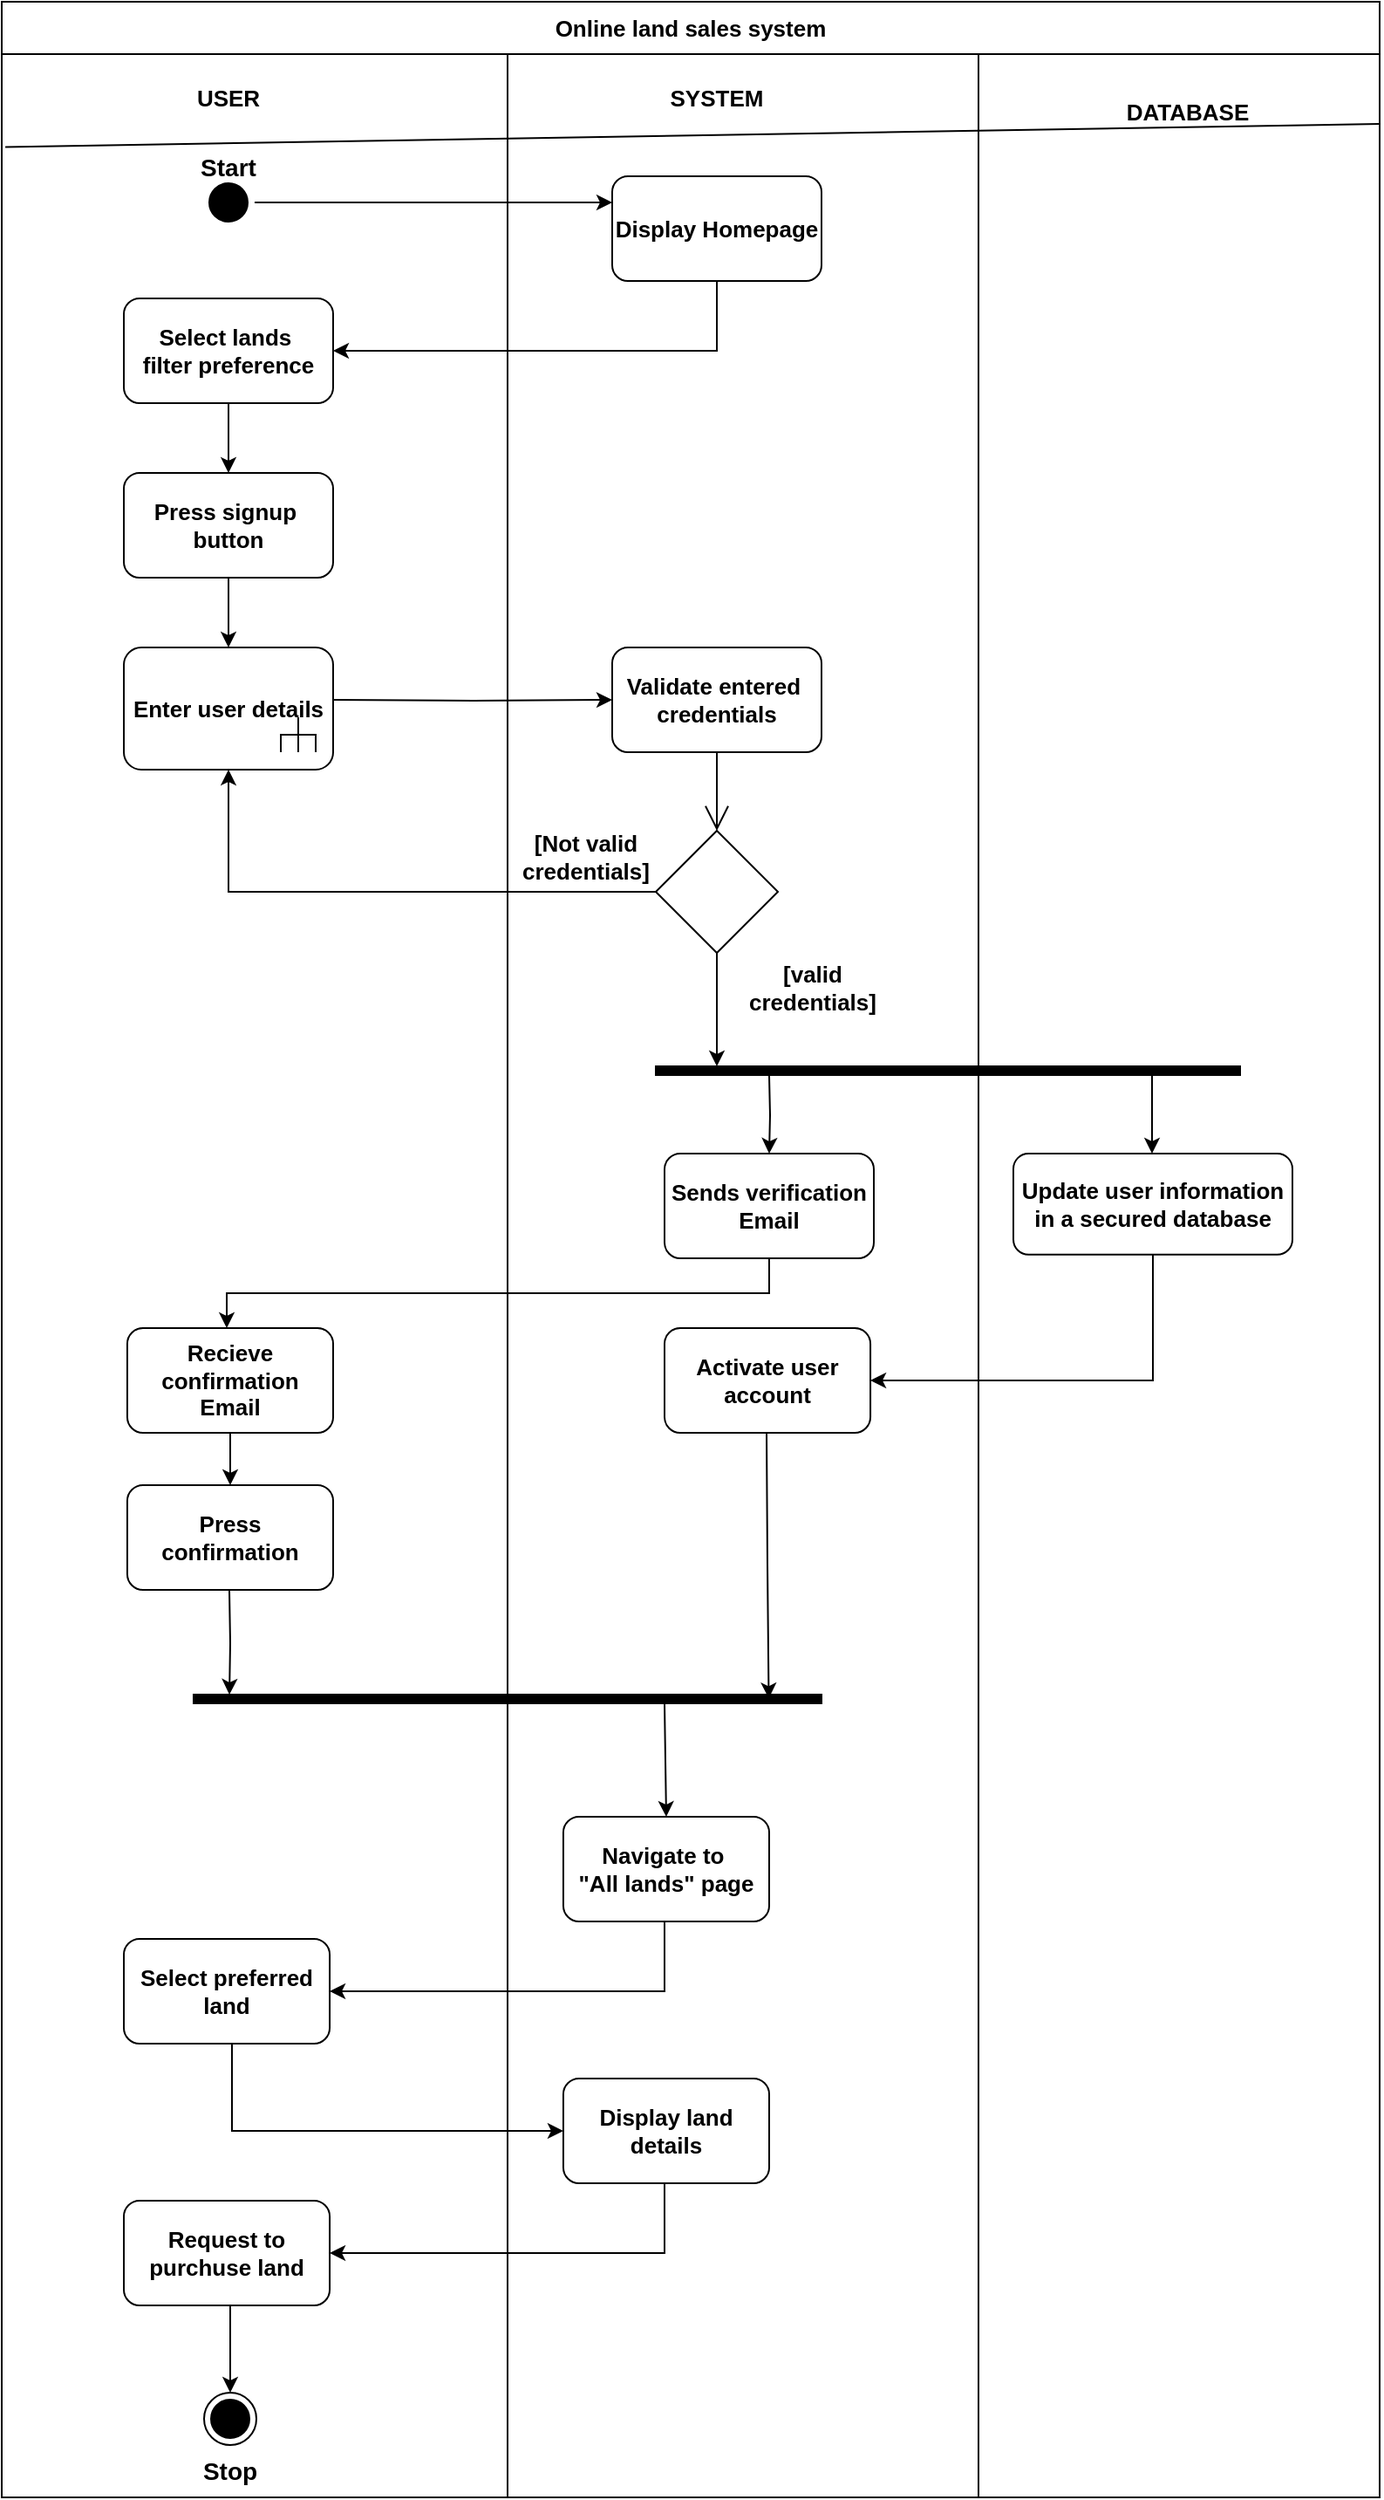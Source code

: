 <mxfile version="24.2.2" type="device">
  <diagram name="Page-1" id="wheWkL0AoxxiBxUbhJFq">
    <mxGraphModel dx="1050" dy="557" grid="1" gridSize="10" guides="1" tooltips="1" connect="1" arrows="1" fold="1" page="1" pageScale="1" pageWidth="827" pageHeight="1169" math="0" shadow="0">
      <root>
        <mxCell id="0" />
        <mxCell id="1" parent="0" />
        <mxCell id="SLbRJCfgujYiKdR8xFGR-87" value="" style="group" vertex="1" connectable="0" parent="1">
          <mxGeometry x="20" y="40" width="790" height="1430" as="geometry" />
        </mxCell>
        <mxCell id="SLbRJCfgujYiKdR8xFGR-1" value="&lt;p style=&quot;margin: 4px 0px 0px; text-align: center; font-size: 13px;&quot;&gt;&lt;/p&gt;&lt;p style=&quot;font-size: 13px;&quot;&gt;&lt;/p&gt;" style="shape=rect;html=1;overflow=fill;whiteSpace=wrap;align=center;verticalAlign=top;fontStyle=1;fontSize=13;" vertex="1" parent="SLbRJCfgujYiKdR8xFGR-87">
          <mxGeometry y="30" width="290" height="1400" as="geometry" />
        </mxCell>
        <mxCell id="SLbRJCfgujYiKdR8xFGR-7" value="" style="group;fontStyle=1;fontSize=13;" vertex="1" connectable="0" parent="SLbRJCfgujYiKdR8xFGR-87">
          <mxGeometry x="560" y="30" width="230" height="1400" as="geometry" />
        </mxCell>
        <mxCell id="SLbRJCfgujYiKdR8xFGR-5" value="&lt;p style=&quot;margin: 4px 0px 0px; text-align: center; font-size: 13px;&quot;&gt;&lt;/p&gt;&lt;p style=&quot;font-size: 13px;&quot;&gt;&lt;/p&gt;" style="shape=rect;html=1;overflow=fill;whiteSpace=wrap;align=center;verticalAlign=top;fontStyle=1;fontSize=13;" vertex="1" parent="SLbRJCfgujYiKdR8xFGR-7">
          <mxGeometry width="230" height="1400.0" as="geometry" />
        </mxCell>
        <mxCell id="SLbRJCfgujYiKdR8xFGR-26" value="DATABASE" style="text;html=1;align=center;verticalAlign=middle;whiteSpace=wrap;rounded=0;fontStyle=1;fontSize=13;" vertex="1" parent="SLbRJCfgujYiKdR8xFGR-7">
          <mxGeometry x="90" y="13.208" width="60" height="39.623" as="geometry" />
        </mxCell>
        <mxCell id="SLbRJCfgujYiKdR8xFGR-55" value="Update user information in a secured database" style="rounded=1;whiteSpace=wrap;html=1;fontStyle=1;fontSize=13;" vertex="1" parent="SLbRJCfgujYiKdR8xFGR-7">
          <mxGeometry x="20" y="630" width="160" height="57.92" as="geometry" />
        </mxCell>
        <mxCell id="SLbRJCfgujYiKdR8xFGR-86" value="" style="edgeStyle=orthogonalEdgeStyle;rounded=0;orthogonalLoop=1;jettySize=auto;html=1;entryX=0.5;entryY=0;entryDx=0;entryDy=0;fontSize=13;" edge="1" parent="SLbRJCfgujYiKdR8xFGR-7">
          <mxGeometry relative="1" as="geometry">
            <mxPoint x="99.5" y="585" as="sourcePoint" />
            <mxPoint x="99.5" y="630" as="targetPoint" />
            <Array as="points" />
          </mxGeometry>
        </mxCell>
        <mxCell id="SLbRJCfgujYiKdR8xFGR-3" value="&lt;p style=&quot;margin: 4px 0px 0px; text-align: center; font-size: 13px;&quot;&gt;&lt;/p&gt;&lt;p style=&quot;font-size: 13px;&quot;&gt;&lt;/p&gt;" style="shape=rect;html=1;overflow=fill;whiteSpace=wrap;align=center;verticalAlign=top;fontStyle=1;fontSize=13;" vertex="1" parent="SLbRJCfgujYiKdR8xFGR-87">
          <mxGeometry x="290" y="30" width="270" height="1400" as="geometry" />
        </mxCell>
        <mxCell id="SLbRJCfgujYiKdR8xFGR-22" value="Online land sales system" style="rounded=0;whiteSpace=wrap;html=1;fontStyle=1;align=center;fontSize=13;" vertex="1" parent="SLbRJCfgujYiKdR8xFGR-87">
          <mxGeometry width="790" height="30" as="geometry" />
        </mxCell>
        <mxCell id="SLbRJCfgujYiKdR8xFGR-23" value="" style="endArrow=none;html=1;rounded=0;exitX=0.007;exitY=0.038;exitDx=0;exitDy=0;exitPerimeter=0;fontSize=13;" edge="1" parent="SLbRJCfgujYiKdR8xFGR-87" source="SLbRJCfgujYiKdR8xFGR-1">
          <mxGeometry width="50" height="50" relative="1" as="geometry">
            <mxPoint x="50" y="120" as="sourcePoint" />
            <mxPoint x="790" y="70" as="targetPoint" />
          </mxGeometry>
        </mxCell>
        <mxCell id="SLbRJCfgujYiKdR8xFGR-24" value="USER" style="text;html=1;align=center;verticalAlign=middle;whiteSpace=wrap;rounded=0;fontStyle=1;fontSize=13;" vertex="1" parent="SLbRJCfgujYiKdR8xFGR-87">
          <mxGeometry x="100" y="40" width="60" height="30" as="geometry" />
        </mxCell>
        <mxCell id="SLbRJCfgujYiKdR8xFGR-25" value="SYSTEM" style="text;html=1;align=center;verticalAlign=middle;whiteSpace=wrap;rounded=0;fontStyle=1;fontSize=13;" vertex="1" parent="SLbRJCfgujYiKdR8xFGR-87">
          <mxGeometry x="380" y="40" width="60" height="30" as="geometry" />
        </mxCell>
        <mxCell id="SLbRJCfgujYiKdR8xFGR-27" value="" style="ellipse;html=1;shape=startState;fontSize=13;fillColor=#000000;" vertex="1" parent="SLbRJCfgujYiKdR8xFGR-87">
          <mxGeometry x="115" y="100" width="30" height="30" as="geometry" />
        </mxCell>
        <mxCell id="SLbRJCfgujYiKdR8xFGR-29" value="" style="endArrow=classic;html=1;rounded=0;exitX=1;exitY=0.5;exitDx=0;exitDy=0;entryX=0;entryY=0.25;entryDx=0;entryDy=0;fontSize=13;" edge="1" parent="SLbRJCfgujYiKdR8xFGR-87" source="SLbRJCfgujYiKdR8xFGR-27" target="SLbRJCfgujYiKdR8xFGR-30">
          <mxGeometry width="50" height="50" relative="1" as="geometry">
            <mxPoint x="170" y="170" as="sourcePoint" />
            <mxPoint x="220" y="120" as="targetPoint" />
          </mxGeometry>
        </mxCell>
        <mxCell id="SLbRJCfgujYiKdR8xFGR-30" value="Display Homepage" style="rounded=1;whiteSpace=wrap;html=1;fontStyle=1;fontSize=13;" vertex="1" parent="SLbRJCfgujYiKdR8xFGR-87">
          <mxGeometry x="350" y="100" width="120" height="60" as="geometry" />
        </mxCell>
        <mxCell id="SLbRJCfgujYiKdR8xFGR-31" value="" style="endArrow=classic;html=1;rounded=0;exitX=0.5;exitY=1;exitDx=0;exitDy=0;entryX=1;entryY=0.5;entryDx=0;entryDy=0;fontSize=13;" edge="1" parent="SLbRJCfgujYiKdR8xFGR-87" source="SLbRJCfgujYiKdR8xFGR-30" target="SLbRJCfgujYiKdR8xFGR-32">
          <mxGeometry width="50" height="50" relative="1" as="geometry">
            <mxPoint x="155" y="125" as="sourcePoint" />
            <mxPoint x="360" y="125" as="targetPoint" />
            <Array as="points">
              <mxPoint x="410" y="200" />
            </Array>
          </mxGeometry>
        </mxCell>
        <mxCell id="SLbRJCfgujYiKdR8xFGR-34" value="" style="edgeStyle=orthogonalEdgeStyle;rounded=0;orthogonalLoop=1;jettySize=auto;html=1;fontSize=13;" edge="1" parent="SLbRJCfgujYiKdR8xFGR-87" source="SLbRJCfgujYiKdR8xFGR-32" target="SLbRJCfgujYiKdR8xFGR-33">
          <mxGeometry relative="1" as="geometry" />
        </mxCell>
        <mxCell id="SLbRJCfgujYiKdR8xFGR-32" value="Select lands&amp;nbsp;&lt;div style=&quot;font-size: 13px;&quot;&gt;filter preference&lt;/div&gt;" style="rounded=1;whiteSpace=wrap;html=1;fontStyle=1;fontSize=13;" vertex="1" parent="SLbRJCfgujYiKdR8xFGR-87">
          <mxGeometry x="70" y="170" width="120" height="60" as="geometry" />
        </mxCell>
        <mxCell id="SLbRJCfgujYiKdR8xFGR-36" value="" style="edgeStyle=orthogonalEdgeStyle;rounded=0;orthogonalLoop=1;jettySize=auto;html=1;fontSize=13;" edge="1" parent="SLbRJCfgujYiKdR8xFGR-87" source="SLbRJCfgujYiKdR8xFGR-33">
          <mxGeometry relative="1" as="geometry">
            <mxPoint x="130" y="370" as="targetPoint" />
          </mxGeometry>
        </mxCell>
        <mxCell id="SLbRJCfgujYiKdR8xFGR-33" value="Press signup&amp;nbsp;&lt;div style=&quot;font-size: 13px;&quot;&gt;button&lt;/div&gt;" style="rounded=1;whiteSpace=wrap;html=1;fontStyle=1;fontSize=13;" vertex="1" parent="SLbRJCfgujYiKdR8xFGR-87">
          <mxGeometry x="70" y="270" width="120" height="60" as="geometry" />
        </mxCell>
        <mxCell id="SLbRJCfgujYiKdR8xFGR-41" value="" style="edgeStyle=orthogonalEdgeStyle;rounded=0;orthogonalLoop=1;jettySize=auto;html=1;fontSize=13;" edge="1" parent="SLbRJCfgujYiKdR8xFGR-87" target="SLbRJCfgujYiKdR8xFGR-37">
          <mxGeometry relative="1" as="geometry">
            <mxPoint x="190" y="400" as="sourcePoint" />
          </mxGeometry>
        </mxCell>
        <mxCell id="SLbRJCfgujYiKdR8xFGR-37" value="Validate entered&amp;nbsp;&lt;div style=&quot;font-size: 13px;&quot;&gt;credentials&lt;/div&gt;" style="rounded=1;whiteSpace=wrap;html=1;fontStyle=1;fontSize=13;" vertex="1" parent="SLbRJCfgujYiKdR8xFGR-87">
          <mxGeometry x="350" y="370" width="120" height="60" as="geometry" />
        </mxCell>
        <mxCell id="SLbRJCfgujYiKdR8xFGR-42" value="&lt;span style=&quot;font-weight: 700; font-size: 13px;&quot;&gt;Enter user details&lt;/span&gt;" style="html=1;shape=mxgraph.sysml.callBehAct;whiteSpace=wrap;align=center;fontSize=13;" vertex="1" parent="SLbRJCfgujYiKdR8xFGR-87">
          <mxGeometry x="70" y="370" width="120" height="70" as="geometry" />
        </mxCell>
        <mxCell id="SLbRJCfgujYiKdR8xFGR-50" value="" style="edgeStyle=orthogonalEdgeStyle;rounded=0;orthogonalLoop=1;jettySize=auto;html=1;fontSize=13;" edge="1" parent="SLbRJCfgujYiKdR8xFGR-87" source="SLbRJCfgujYiKdR8xFGR-43" target="SLbRJCfgujYiKdR8xFGR-49">
          <mxGeometry relative="1" as="geometry">
            <Array as="points">
              <mxPoint x="410" y="610" />
              <mxPoint x="410" y="610" />
            </Array>
          </mxGeometry>
        </mxCell>
        <mxCell id="SLbRJCfgujYiKdR8xFGR-43" value="" style="shape=rhombus;html=1;verticalLabelPosition=bottom;verticalAlignment=top;fontSize=13;" vertex="1" parent="SLbRJCfgujYiKdR8xFGR-87">
          <mxGeometry x="375" y="475" width="70" height="70" as="geometry" />
        </mxCell>
        <mxCell id="SLbRJCfgujYiKdR8xFGR-44" value="" style="edgeStyle=elbowEdgeStyle;html=1;elbow=horizontal;align=right;verticalAlign=bottom;endArrow=none;rounded=0;labelBackgroundColor=none;startArrow=open;startSize=12;fontSize=13;" edge="1" source="SLbRJCfgujYiKdR8xFGR-43" parent="SLbRJCfgujYiKdR8xFGR-87">
          <mxGeometry relative="1" as="geometry">
            <mxPoint x="410" y="430" as="targetPoint" />
          </mxGeometry>
        </mxCell>
        <mxCell id="SLbRJCfgujYiKdR8xFGR-47" value="" style="edgeStyle=orthogonalEdgeStyle;rounded=0;orthogonalLoop=1;jettySize=auto;html=1;exitX=0;exitY=0.5;exitDx=0;exitDy=0;entryX=0.5;entryY=1;entryDx=0;entryDy=0;entryPerimeter=0;fontSize=13;" edge="1" parent="SLbRJCfgujYiKdR8xFGR-87" source="SLbRJCfgujYiKdR8xFGR-43" target="SLbRJCfgujYiKdR8xFGR-42">
          <mxGeometry relative="1" as="geometry">
            <mxPoint x="200" y="410" as="sourcePoint" />
            <mxPoint x="360" y="410" as="targetPoint" />
          </mxGeometry>
        </mxCell>
        <mxCell id="SLbRJCfgujYiKdR8xFGR-48" value="[Not valid credentials]" style="text;html=1;align=center;verticalAlign=middle;whiteSpace=wrap;rounded=0;fontStyle=1;fontSize=13;" vertex="1" parent="SLbRJCfgujYiKdR8xFGR-87">
          <mxGeometry x="295" y="475" width="80" height="30" as="geometry" />
        </mxCell>
        <mxCell id="SLbRJCfgujYiKdR8xFGR-49" value="" style="html=1;points=[];perimeter=orthogonalPerimeter;fillColor=strokeColor;direction=south;fontSize=13;" vertex="1" parent="SLbRJCfgujYiKdR8xFGR-87">
          <mxGeometry x="375" y="610" width="335" height="5" as="geometry" />
        </mxCell>
        <mxCell id="SLbRJCfgujYiKdR8xFGR-51" value="[valid credentials]" style="text;html=1;align=center;verticalAlign=middle;whiteSpace=wrap;rounded=0;fontStyle=1;fontSize=13;" vertex="1" parent="SLbRJCfgujYiKdR8xFGR-87">
          <mxGeometry x="410" y="550" width="110" height="30" as="geometry" />
        </mxCell>
        <mxCell id="SLbRJCfgujYiKdR8xFGR-53" value="" style="edgeStyle=orthogonalEdgeStyle;rounded=0;orthogonalLoop=1;jettySize=auto;html=1;entryX=0.5;entryY=0;entryDx=0;entryDy=0;fontSize=13;" edge="1" parent="SLbRJCfgujYiKdR8xFGR-87" target="SLbRJCfgujYiKdR8xFGR-52">
          <mxGeometry relative="1" as="geometry">
            <mxPoint x="440" y="615" as="sourcePoint" />
            <mxPoint x="440" y="640" as="targetPoint" />
            <Array as="points" />
          </mxGeometry>
        </mxCell>
        <mxCell id="SLbRJCfgujYiKdR8xFGR-52" value="Sends verification&lt;br style=&quot;font-size: 13px;&quot;&gt;Email" style="rounded=1;whiteSpace=wrap;html=1;fontStyle=1;fontSize=13;" vertex="1" parent="SLbRJCfgujYiKdR8xFGR-87">
          <mxGeometry x="380" y="660" width="120" height="60" as="geometry" />
        </mxCell>
        <mxCell id="SLbRJCfgujYiKdR8xFGR-70" value="" style="edgeStyle=orthogonalEdgeStyle;rounded=0;orthogonalLoop=1;jettySize=auto;html=1;fontSize=13;" edge="1" parent="SLbRJCfgujYiKdR8xFGR-87" source="SLbRJCfgujYiKdR8xFGR-58" target="SLbRJCfgujYiKdR8xFGR-69">
          <mxGeometry relative="1" as="geometry" />
        </mxCell>
        <mxCell id="SLbRJCfgujYiKdR8xFGR-58" value="Recieve confirmation Email" style="rounded=1;whiteSpace=wrap;html=1;fontStyle=1;fontSize=13;" vertex="1" parent="SLbRJCfgujYiKdR8xFGR-87">
          <mxGeometry x="71.97" y="760" width="118.033" height="60.0" as="geometry" />
        </mxCell>
        <mxCell id="SLbRJCfgujYiKdR8xFGR-57" value="" style="edgeStyle=orthogonalEdgeStyle;rounded=0;orthogonalLoop=1;jettySize=auto;html=1;exitX=0.5;exitY=1;exitDx=0;exitDy=0;fontSize=13;" edge="1" parent="SLbRJCfgujYiKdR8xFGR-87" source="SLbRJCfgujYiKdR8xFGR-52">
          <mxGeometry relative="1" as="geometry">
            <mxPoint x="440" y="740" as="sourcePoint" />
            <mxPoint x="129" y="760" as="targetPoint" />
            <Array as="points">
              <mxPoint x="440" y="740" />
              <mxPoint x="129" y="740" />
            </Array>
          </mxGeometry>
        </mxCell>
        <mxCell id="SLbRJCfgujYiKdR8xFGR-68" value="" style="edgeStyle=elbowEdgeStyle;rounded=0;orthogonalLoop=1;jettySize=auto;html=1;entryX=1;entryY=0.5;entryDx=0;entryDy=0;fontSize=13;exitX=0.5;exitY=1;exitDx=0;exitDy=0;" edge="1" parent="SLbRJCfgujYiKdR8xFGR-87" source="SLbRJCfgujYiKdR8xFGR-55" target="SLbRJCfgujYiKdR8xFGR-66">
          <mxGeometry relative="1" as="geometry">
            <mxPoint x="660" y="740" as="sourcePoint" />
            <mxPoint x="470" y="810" as="targetPoint" />
            <Array as="points">
              <mxPoint x="660" y="780" />
            </Array>
          </mxGeometry>
        </mxCell>
        <mxCell id="SLbRJCfgujYiKdR8xFGR-66" value="Activate user account" style="rounded=1;whiteSpace=wrap;html=1;fontStyle=1;fontSize=13;" vertex="1" parent="SLbRJCfgujYiKdR8xFGR-87">
          <mxGeometry x="380" y="760" width="118.033" height="60.0" as="geometry" />
        </mxCell>
        <mxCell id="SLbRJCfgujYiKdR8xFGR-69" value="Press confirmation" style="rounded=1;whiteSpace=wrap;html=1;fontStyle=1;fontSize=13;" vertex="1" parent="SLbRJCfgujYiKdR8xFGR-87">
          <mxGeometry x="71.97" y="850" width="118.033" height="60.0" as="geometry" />
        </mxCell>
        <mxCell id="SLbRJCfgujYiKdR8xFGR-71" value="" style="html=1;points=[];perimeter=orthogonalPerimeter;fillColor=strokeColor;direction=south;fontSize=13;" vertex="1" parent="SLbRJCfgujYiKdR8xFGR-87">
          <mxGeometry x="110" y="970" width="360" height="5" as="geometry" />
        </mxCell>
        <mxCell id="SLbRJCfgujYiKdR8xFGR-72" value="" style="edgeStyle=orthogonalEdgeStyle;rounded=0;orthogonalLoop=1;jettySize=auto;html=1;entryX=0;entryY=0.943;entryDx=0;entryDy=0;entryPerimeter=0;fontSize=13;" edge="1" parent="SLbRJCfgujYiKdR8xFGR-87" target="SLbRJCfgujYiKdR8xFGR-71">
          <mxGeometry relative="1" as="geometry">
            <mxPoint x="130.49" y="910" as="sourcePoint" />
            <mxPoint x="130.49" y="940" as="targetPoint" />
            <Array as="points" />
          </mxGeometry>
        </mxCell>
        <mxCell id="SLbRJCfgujYiKdR8xFGR-73" value="" style="edgeStyle=orthogonalEdgeStyle;rounded=0;orthogonalLoop=1;jettySize=auto;html=1;entryX=0.44;entryY=0.084;entryDx=0;entryDy=0;entryPerimeter=0;fontSize=13;" edge="1" parent="SLbRJCfgujYiKdR8xFGR-87" target="SLbRJCfgujYiKdR8xFGR-71">
          <mxGeometry relative="1" as="geometry">
            <mxPoint x="438.51" y="820" as="sourcePoint" />
            <mxPoint x="439" y="960" as="targetPoint" />
            <Array as="points" />
          </mxGeometry>
        </mxCell>
        <mxCell id="SLbRJCfgujYiKdR8xFGR-74" value="" style="edgeStyle=orthogonalEdgeStyle;rounded=0;orthogonalLoop=1;jettySize=auto;html=1;entryX=0.5;entryY=0;entryDx=0;entryDy=0;fontSize=13;" edge="1" parent="SLbRJCfgujYiKdR8xFGR-87" target="SLbRJCfgujYiKdR8xFGR-75">
          <mxGeometry relative="1" as="geometry">
            <mxPoint x="380" y="975" as="sourcePoint" />
            <mxPoint x="380.51" y="1035" as="targetPoint" />
            <Array as="points" />
          </mxGeometry>
        </mxCell>
        <mxCell id="SLbRJCfgujYiKdR8xFGR-75" value="Navigate to&amp;nbsp;&lt;div style=&quot;font-size: 13px;&quot;&gt;&quot;All lands&quot; page&lt;/div&gt;" style="rounded=1;whiteSpace=wrap;html=1;fontStyle=1;fontSize=13;" vertex="1" parent="SLbRJCfgujYiKdR8xFGR-87">
          <mxGeometry x="321.97" y="1040" width="118.033" height="60.0" as="geometry" />
        </mxCell>
        <mxCell id="SLbRJCfgujYiKdR8xFGR-76" value="" style="edgeStyle=elbowEdgeStyle;rounded=0;orthogonalLoop=1;jettySize=auto;html=1;entryX=1;entryY=0.5;entryDx=0;entryDy=0;fontSize=13;" edge="1" parent="SLbRJCfgujYiKdR8xFGR-87" target="SLbRJCfgujYiKdR8xFGR-77">
          <mxGeometry relative="1" as="geometry">
            <mxPoint x="379.99" y="1100" as="sourcePoint" />
            <mxPoint x="220" y="1160" as="targetPoint" />
            <Array as="points">
              <mxPoint x="380" y="1140" />
            </Array>
          </mxGeometry>
        </mxCell>
        <mxCell id="SLbRJCfgujYiKdR8xFGR-77" value="Select preferred&lt;div style=&quot;font-size: 13px;&quot;&gt;land&lt;/div&gt;" style="rounded=1;whiteSpace=wrap;html=1;fontStyle=1;fontSize=13;" vertex="1" parent="SLbRJCfgujYiKdR8xFGR-87">
          <mxGeometry x="70" y="1110" width="118.033" height="60.0" as="geometry" />
        </mxCell>
        <mxCell id="SLbRJCfgujYiKdR8xFGR-78" value="Display land details" style="rounded=1;whiteSpace=wrap;html=1;fontStyle=1;fontSize=13;" vertex="1" parent="SLbRJCfgujYiKdR8xFGR-87">
          <mxGeometry x="321.97" y="1190" width="118.033" height="60.0" as="geometry" />
        </mxCell>
        <mxCell id="SLbRJCfgujYiKdR8xFGR-79" value="" style="edgeStyle=elbowEdgeStyle;rounded=0;orthogonalLoop=1;jettySize=auto;html=1;entryX=0;entryY=0.5;entryDx=0;entryDy=0;fontSize=13;" edge="1" parent="SLbRJCfgujYiKdR8xFGR-87" target="SLbRJCfgujYiKdR8xFGR-78">
          <mxGeometry relative="1" as="geometry">
            <mxPoint x="131.99" y="1170" as="sourcePoint" />
            <mxPoint x="-60" y="1210" as="targetPoint" />
            <Array as="points">
              <mxPoint x="132" y="1210" />
            </Array>
          </mxGeometry>
        </mxCell>
        <mxCell id="SLbRJCfgujYiKdR8xFGR-80" value="" style="edgeStyle=elbowEdgeStyle;rounded=0;orthogonalLoop=1;jettySize=auto;html=1;entryX=1;entryY=0.5;entryDx=0;entryDy=0;fontSize=13;" edge="1" parent="SLbRJCfgujYiKdR8xFGR-87" target="SLbRJCfgujYiKdR8xFGR-81">
          <mxGeometry relative="1" as="geometry">
            <mxPoint x="379.99" y="1250" as="sourcePoint" />
            <mxPoint x="220" y="1310" as="targetPoint" />
            <Array as="points">
              <mxPoint x="380" y="1290" />
            </Array>
          </mxGeometry>
        </mxCell>
        <mxCell id="SLbRJCfgujYiKdR8xFGR-83" value="" style="edgeStyle=elbowEdgeStyle;rounded=0;orthogonalLoop=1;jettySize=auto;html=1;fontSize=13;" edge="1" parent="SLbRJCfgujYiKdR8xFGR-87" source="SLbRJCfgujYiKdR8xFGR-81" target="SLbRJCfgujYiKdR8xFGR-82">
          <mxGeometry relative="1" as="geometry" />
        </mxCell>
        <mxCell id="SLbRJCfgujYiKdR8xFGR-81" value="Request to purchuse land" style="rounded=1;whiteSpace=wrap;html=1;fontStyle=1;fontSize=13;" vertex="1" parent="SLbRJCfgujYiKdR8xFGR-87">
          <mxGeometry x="70" y="1260" width="118.033" height="60.0" as="geometry" />
        </mxCell>
        <mxCell id="SLbRJCfgujYiKdR8xFGR-82" value="" style="ellipse;html=1;shape=endState;fontSize=13;fillColor=#000000;" vertex="1" parent="SLbRJCfgujYiKdR8xFGR-87">
          <mxGeometry x="116" y="1370" width="30" height="30" as="geometry" />
        </mxCell>
        <mxCell id="SLbRJCfgujYiKdR8xFGR-84" value="Start" style="text;html=1;align=center;verticalAlign=middle;whiteSpace=wrap;rounded=0;fontStyle=1;fontSize=14;" vertex="1" parent="SLbRJCfgujYiKdR8xFGR-87">
          <mxGeometry x="100" y="80" width="60" height="30" as="geometry" />
        </mxCell>
        <mxCell id="SLbRJCfgujYiKdR8xFGR-85" value="Stop" style="text;html=1;align=center;verticalAlign=middle;whiteSpace=wrap;rounded=0;fontStyle=1;fontSize=14;" vertex="1" parent="SLbRJCfgujYiKdR8xFGR-87">
          <mxGeometry x="101" y="1400" width="60" height="30" as="geometry" />
        </mxCell>
      </root>
    </mxGraphModel>
  </diagram>
</mxfile>
